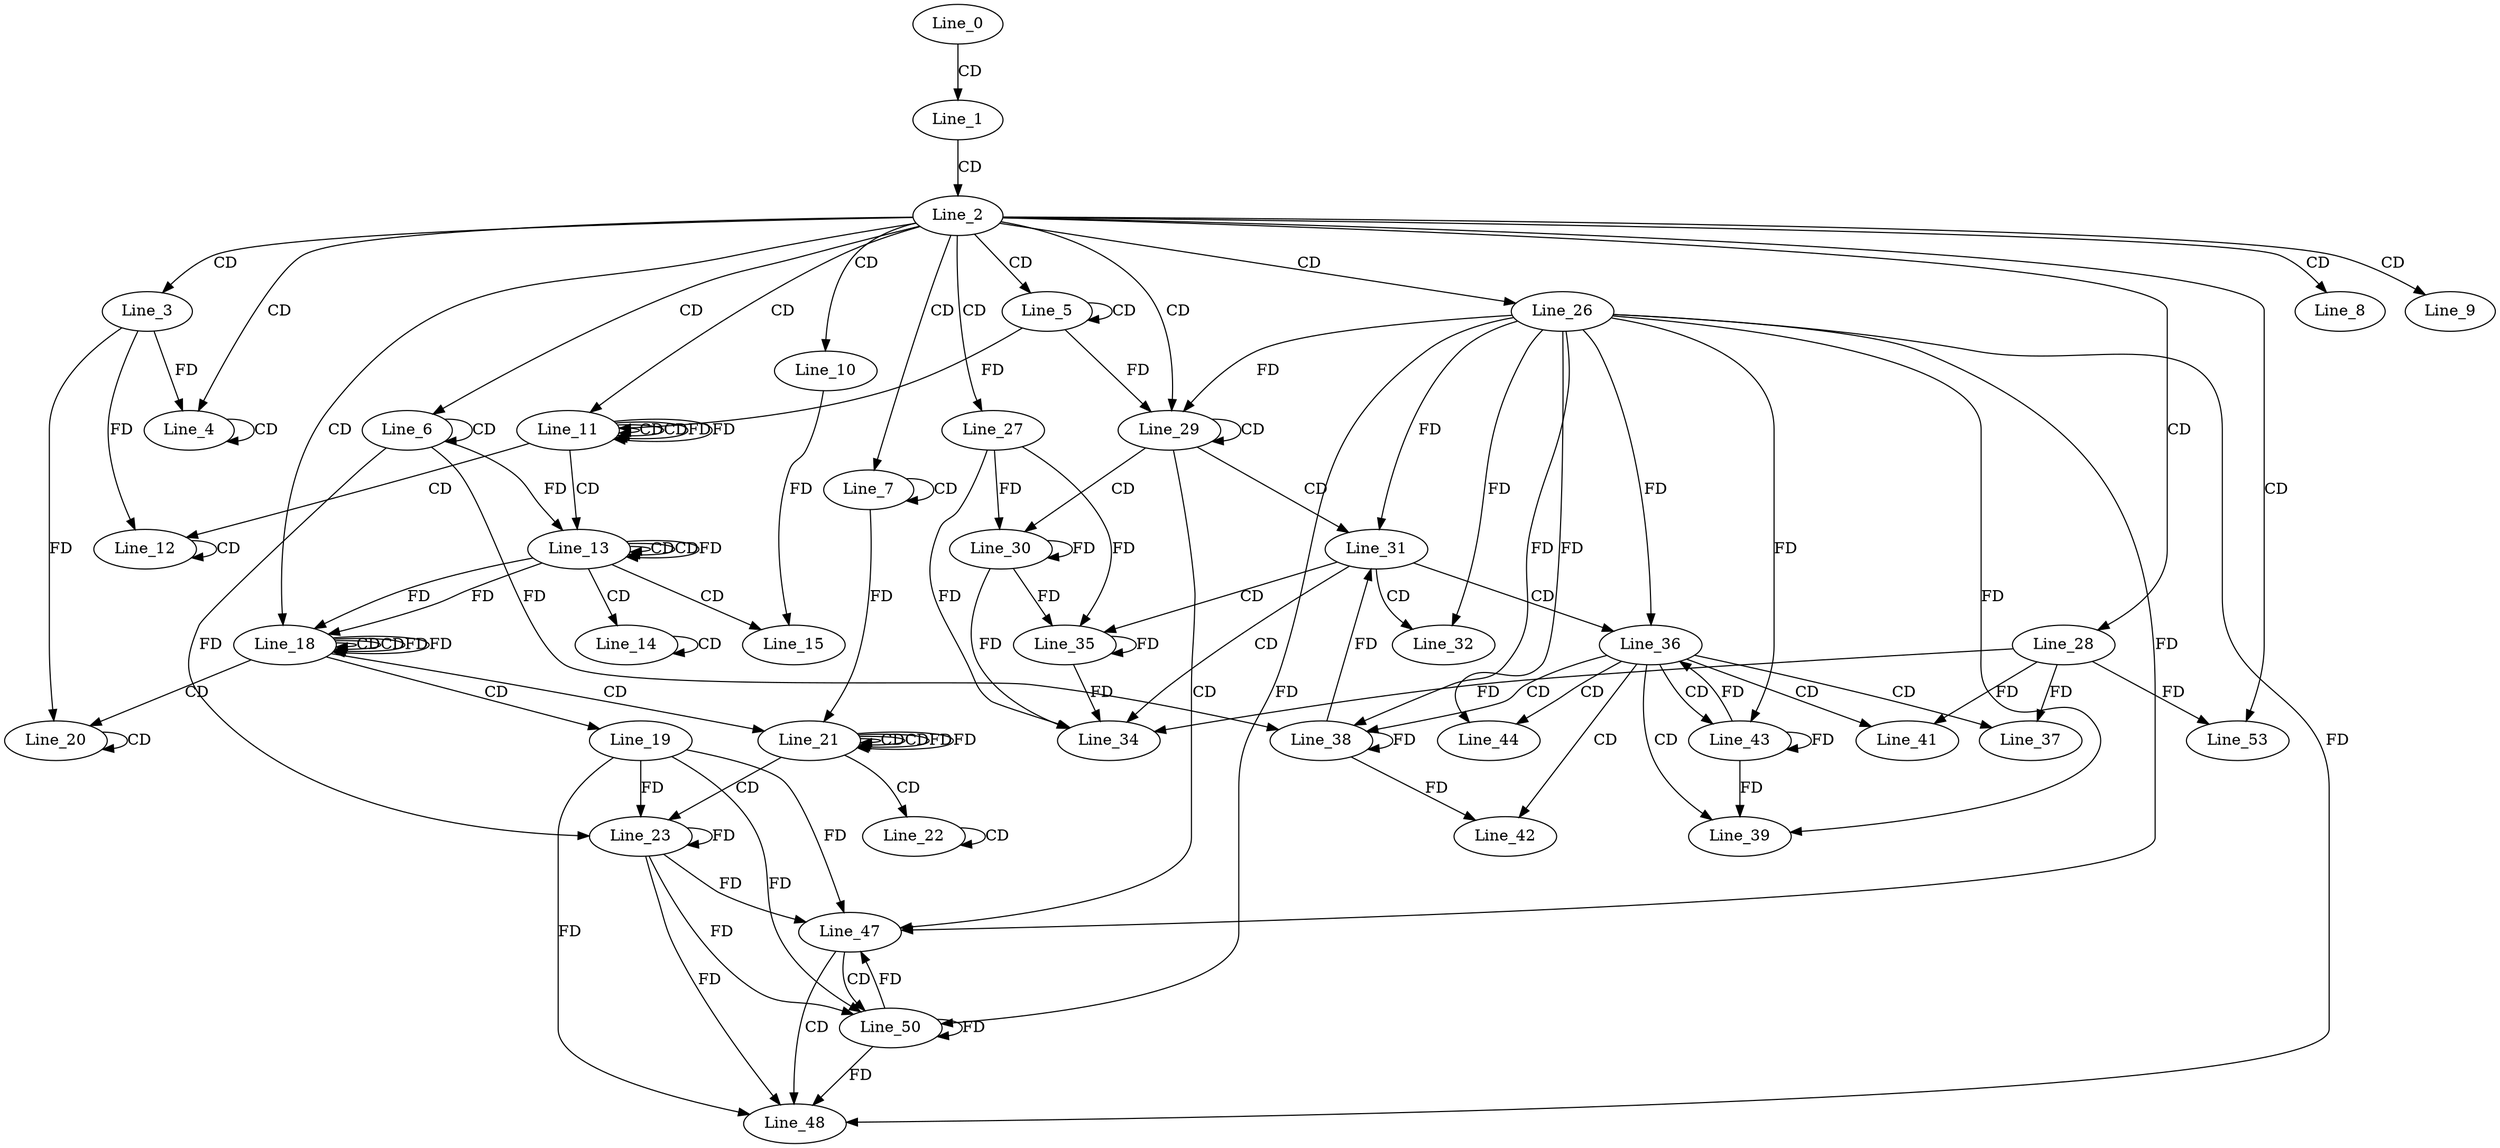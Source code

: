 digraph G {
  Line_0;
  Line_1;
  Line_2;
  Line_3;
  Line_4;
  Line_4;
  Line_4;
  Line_5;
  Line_5;
  Line_6;
  Line_6;
  Line_7;
  Line_7;
  Line_8;
  Line_9;
  Line_10;
  Line_11;
  Line_11;
  Line_11;
  Line_12;
  Line_12;
  Line_12;
  Line_13;
  Line_13;
  Line_13;
  Line_14;
  Line_14;
  Line_15;
  Line_18;
  Line_18;
  Line_18;
  Line_19;
  Line_20;
  Line_20;
  Line_20;
  Line_21;
  Line_21;
  Line_21;
  Line_22;
  Line_22;
  Line_23;
  Line_26;
  Line_27;
  Line_28;
  Line_29;
  Line_30;
  Line_31;
  Line_32;
  Line_34;
  Line_35;
  Line_36;
  Line_37;
  Line_38;
  Line_39;
  Line_41;
  Line_42;
  Line_43;
  Line_44;
  Line_47;
  Line_48;
  Line_50;
  Line_53;
  Line_0 -> Line_1 [ label="CD" ];
  Line_1 -> Line_2 [ label="CD" ];
  Line_2 -> Line_3 [ label="CD" ];
  Line_2 -> Line_4 [ label="CD" ];
  Line_4 -> Line_4 [ label="CD" ];
  Line_3 -> Line_4 [ label="FD" ];
  Line_2 -> Line_5 [ label="CD" ];
  Line_5 -> Line_5 [ label="CD" ];
  Line_2 -> Line_6 [ label="CD" ];
  Line_6 -> Line_6 [ label="CD" ];
  Line_2 -> Line_7 [ label="CD" ];
  Line_7 -> Line_7 [ label="CD" ];
  Line_2 -> Line_8 [ label="CD" ];
  Line_2 -> Line_9 [ label="CD" ];
  Line_2 -> Line_10 [ label="CD" ];
  Line_2 -> Line_11 [ label="CD" ];
  Line_11 -> Line_11 [ label="CD" ];
  Line_5 -> Line_11 [ label="FD" ];
  Line_11 -> Line_11 [ label="CD" ];
  Line_11 -> Line_11 [ label="FD" ];
  Line_11 -> Line_12 [ label="CD" ];
  Line_12 -> Line_12 [ label="CD" ];
  Line_3 -> Line_12 [ label="FD" ];
  Line_11 -> Line_13 [ label="CD" ];
  Line_13 -> Line_13 [ label="CD" ];
  Line_6 -> Line_13 [ label="FD" ];
  Line_13 -> Line_13 [ label="CD" ];
  Line_13 -> Line_13 [ label="FD" ];
  Line_13 -> Line_14 [ label="CD" ];
  Line_14 -> Line_14 [ label="CD" ];
  Line_13 -> Line_15 [ label="CD" ];
  Line_10 -> Line_15 [ label="FD" ];
  Line_2 -> Line_18 [ label="CD" ];
  Line_18 -> Line_18 [ label="CD" ];
  Line_13 -> Line_18 [ label="FD" ];
  Line_18 -> Line_18 [ label="CD" ];
  Line_18 -> Line_18 [ label="FD" ];
  Line_13 -> Line_18 [ label="FD" ];
  Line_18 -> Line_19 [ label="CD" ];
  Line_18 -> Line_20 [ label="CD" ];
  Line_20 -> Line_20 [ label="CD" ];
  Line_3 -> Line_20 [ label="FD" ];
  Line_18 -> Line_21 [ label="CD" ];
  Line_21 -> Line_21 [ label="CD" ];
  Line_7 -> Line_21 [ label="FD" ];
  Line_21 -> Line_21 [ label="CD" ];
  Line_21 -> Line_21 [ label="FD" ];
  Line_21 -> Line_22 [ label="CD" ];
  Line_22 -> Line_22 [ label="CD" ];
  Line_21 -> Line_23 [ label="CD" ];
  Line_23 -> Line_23 [ label="FD" ];
  Line_19 -> Line_23 [ label="FD" ];
  Line_6 -> Line_23 [ label="FD" ];
  Line_2 -> Line_26 [ label="CD" ];
  Line_2 -> Line_27 [ label="CD" ];
  Line_2 -> Line_28 [ label="CD" ];
  Line_2 -> Line_29 [ label="CD" ];
  Line_29 -> Line_29 [ label="CD" ];
  Line_26 -> Line_29 [ label="FD" ];
  Line_5 -> Line_29 [ label="FD" ];
  Line_29 -> Line_30 [ label="CD" ];
  Line_30 -> Line_30 [ label="FD" ];
  Line_27 -> Line_30 [ label="FD" ];
  Line_29 -> Line_31 [ label="CD" ];
  Line_26 -> Line_31 [ label="FD" ];
  Line_31 -> Line_32 [ label="CD" ];
  Line_26 -> Line_32 [ label="FD" ];
  Line_31 -> Line_34 [ label="CD" ];
  Line_28 -> Line_34 [ label="FD" ];
  Line_30 -> Line_34 [ label="FD" ];
  Line_27 -> Line_34 [ label="FD" ];
  Line_31 -> Line_35 [ label="CD" ];
  Line_30 -> Line_35 [ label="FD" ];
  Line_35 -> Line_35 [ label="FD" ];
  Line_27 -> Line_35 [ label="FD" ];
  Line_31 -> Line_36 [ label="CD" ];
  Line_26 -> Line_36 [ label="FD" ];
  Line_36 -> Line_37 [ label="CD" ];
  Line_28 -> Line_37 [ label="FD" ];
  Line_36 -> Line_38 [ label="CD" ];
  Line_38 -> Line_38 [ label="FD" ];
  Line_26 -> Line_38 [ label="FD" ];
  Line_6 -> Line_38 [ label="FD" ];
  Line_36 -> Line_39 [ label="CD" ];
  Line_26 -> Line_39 [ label="FD" ];
  Line_36 -> Line_41 [ label="CD" ];
  Line_28 -> Line_41 [ label="FD" ];
  Line_36 -> Line_42 [ label="CD" ];
  Line_38 -> Line_42 [ label="FD" ];
  Line_36 -> Line_43 [ label="CD" ];
  Line_43 -> Line_43 [ label="FD" ];
  Line_26 -> Line_43 [ label="FD" ];
  Line_36 -> Line_44 [ label="CD" ];
  Line_26 -> Line_44 [ label="FD" ];
  Line_29 -> Line_47 [ label="CD" ];
  Line_23 -> Line_47 [ label="FD" ];
  Line_19 -> Line_47 [ label="FD" ];
  Line_26 -> Line_47 [ label="FD" ];
  Line_47 -> Line_48 [ label="CD" ];
  Line_23 -> Line_48 [ label="FD" ];
  Line_19 -> Line_48 [ label="FD" ];
  Line_26 -> Line_48 [ label="FD" ];
  Line_47 -> Line_50 [ label="CD" ];
  Line_50 -> Line_50 [ label="FD" ];
  Line_23 -> Line_50 [ label="FD" ];
  Line_19 -> Line_50 [ label="FD" ];
  Line_26 -> Line_50 [ label="FD" ];
  Line_2 -> Line_53 [ label="CD" ];
  Line_28 -> Line_53 [ label="FD" ];
  Line_11 -> Line_11 [ label="FD" ];
  Line_18 -> Line_18 [ label="FD" ];
  Line_21 -> Line_21 [ label="FD" ];
  Line_38 -> Line_31 [ label="FD" ];
  Line_35 -> Line_34 [ label="FD" ];
  Line_43 -> Line_36 [ label="FD" ];
  Line_43 -> Line_39 [ label="FD" ];
  Line_50 -> Line_47 [ label="FD" ];
  Line_50 -> Line_48 [ label="FD" ];
}
